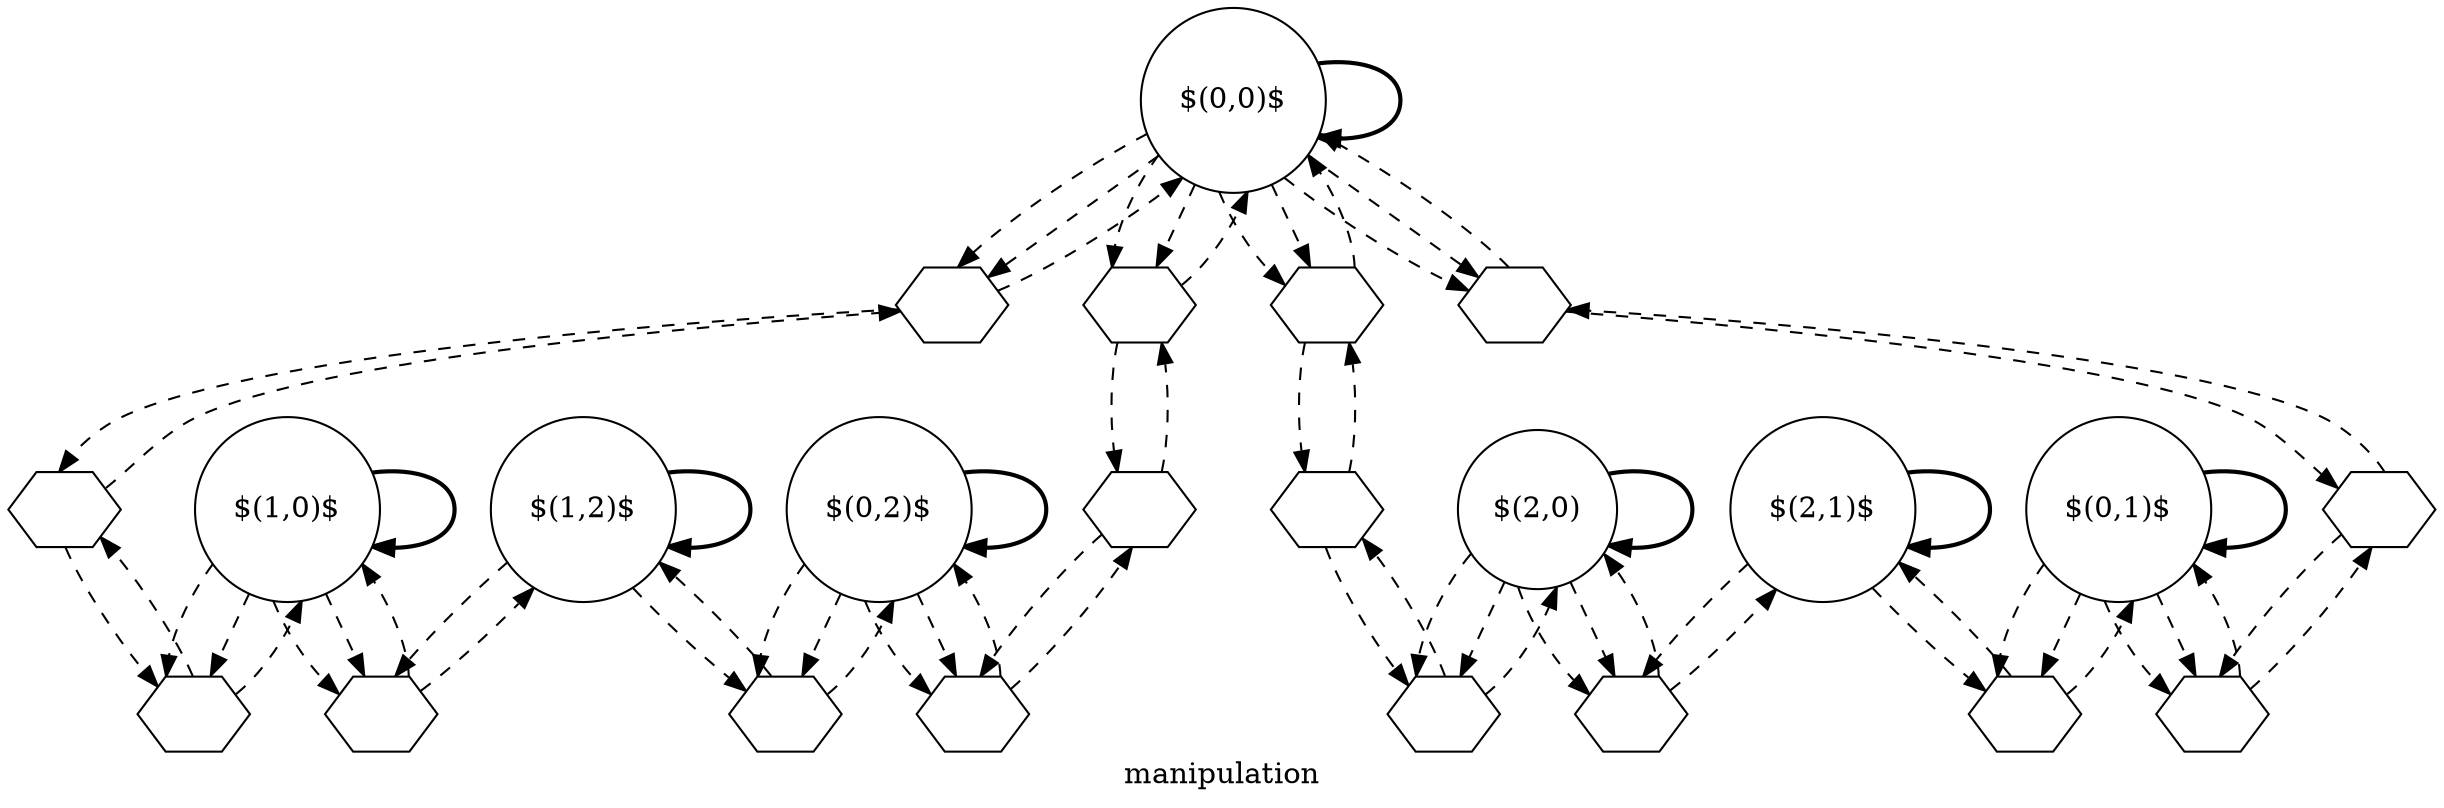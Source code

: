 digraph "graph" {
	graph [bb="0 0 3356 524",
		esep=0.8,
		label=manipulation,
		nodesep=0.5,
		outputorder=edgesfirst,
		overlap=false,
		sep=1,
		splines=spline
	];
	node [fillcolor=white,
		label="\N",
		pin=true,
		shape=circle,
		style=filled
	];
	"%87"	 [label="$(0,0)$",
		pos="1677.61,499.227"];
	"%87" -> "%87"	 [penwidth=2,
		style=filled];
	"%91"	 [label="  ",
		pos="1097.61,420.529",
		shape=hexagon];
	"%87" -> "%91"	 [penwidth=1,
		style=dashed,
		weight=3];
	"%87" -> "%91"	 [penwidth=1,
		style=dashed,
		weight=3];
	"%103"	 [label="  ",
		pos="1871.61,420.529",
		shape=hexagon];
	"%87" -> "%103"	 [penwidth=1,
		style=dashed,
		weight=3];
	"%87" -> "%103"	 [penwidth=1,
		style=dashed,
		weight=3];
	"%115"	 [label="  ",
		pos="2258.61,420.529",
		shape=hexagon];
	"%87" -> "%115"	 [penwidth=1,
		style=dashed,
		weight=3];
	"%87" -> "%115"	 [penwidth=1,
		style=dashed,
		weight=3];
	"%125"	 [label="  ",
		pos="1484.61,420.529",
		shape=hexagon];
	"%87" -> "%125"	 [penwidth=1,
		style=dashed,
		weight=3];
	"%87" -> "%125"	 [penwidth=1,
		style=dashed,
		weight=3];
	"%89"	 [label="$(1,0)$",
		pos="505.612,230.764"];
	"%89" -> "%89"	 [penwidth=2,
		style=filled];
	"%95"	 [label="  ",
		pos="215.612,41",
		shape=hexagon];
	"%89" -> "%95"	 [penwidth=1,
		style=dashed,
		weight=3];
	"%89" -> "%95"	 [penwidth=1,
		style=dashed,
		weight=3];
	"%99"	 [label="  ",
		pos="612.612,41",
		shape=hexagon];
	"%89" -> "%99"	 [penwidth=1,
		style=dashed,
		weight=3];
	"%89" -> "%99"	 [penwidth=1,
		style=dashed,
		weight=3];
	"%91" -> "%87"	 [constraint=false,
		penwidth=1,
		style=dashed,
		weight=3];
	"%93"	 [label="  ",
		pos="172.612,230.764",
		shape=hexagon];
	"%91" -> "%93"	 [penwidth=1,
		style=dashed,
		weight=3];
	"%93" -> "%91"	 [constraint=false,
		penwidth=1,
		style=dashed,
		weight=3];
	"%93" -> "%95"	 [penwidth=1,
		style=dashed,
		weight=3];
	"%95" -> "%89"	 [constraint=false,
		penwidth=1,
		style=dashed,
		weight=3];
	"%95" -> "%93"	 [constraint=false,
		penwidth=1,
		style=dashed,
		weight=3];
	"%97"	 [label="$(1,2)$",
		pos="820.612,230.764"];
	"%97" -> "%97"	 [penwidth=2,
		style=filled];
	"%97" -> "%99"	 [penwidth=1,
		style=dashed,
		weight=3];
	"%131"	 [label="  ",
		pos="1074.61,41",
		shape=hexagon];
	"%97" -> "%131"	 [penwidth=1,
		style=dashed,
		weight=3];
	"%99" -> "%89"	 [constraint=false,
		penwidth=1,
		style=dashed,
		weight=3];
	"%99" -> "%97"	 [constraint=false,
		penwidth=1,
		style=dashed,
		weight=3];
	"%101"	 [label="$(2,0)",
		pos="2202.61,230.764"];
	"%101" -> "%101"	 [penwidth=2,
		style=filled];
	"%107"	 [label="  ",
		pos="1884.61,41",
		shape=hexagon];
	"%101" -> "%107"	 [penwidth=1,
		style=dashed,
		weight=3];
	"%101" -> "%107"	 [penwidth=1,
		style=dashed,
		weight=3];
	"%111"	 [label="  ",
		pos="2281.61,41",
		shape=hexagon];
	"%101" -> "%111"	 [penwidth=1,
		style=dashed,
		weight=3];
	"%101" -> "%111"	 [penwidth=1,
		style=dashed,
		weight=3];
	"%103" -> "%87"	 [constraint=false,
		penwidth=1,
		style=dashed,
		weight=3];
	"%105"	 [label="  ",
		pos="1869.61,230.764",
		shape=hexagon];
	"%103" -> "%105"	 [penwidth=1,
		style=dashed,
		weight=3];
	"%105" -> "%103"	 [constraint=false,
		penwidth=1,
		style=dashed,
		weight=3];
	"%105" -> "%107"	 [penwidth=1,
		style=dashed,
		weight=3];
	"%107" -> "%101"	 [constraint=false,
		penwidth=1,
		style=dashed,
		weight=3];
	"%107" -> "%105"	 [constraint=false,
		penwidth=1,
		style=dashed,
		weight=3];
	"%109"	 [label="$(2,1)$",
		pos="2517.61,230.764"];
	"%109" -> "%109"	 [penwidth=2,
		style=filled];
	"%109" -> "%111"	 [penwidth=1,
		style=dashed,
		weight=3];
	"%121"	 [label="  ",
		pos="2745.61,41",
		shape=hexagon];
	"%109" -> "%121"	 [penwidth=1,
		style=dashed,
		weight=3];
	"%111" -> "%101"	 [constraint=false,
		penwidth=1,
		style=dashed,
		weight=3];
	"%111" -> "%109"	 [constraint=false,
		penwidth=1,
		style=dashed,
		weight=3];
	"%113"	 [label="$(0,1)$",
		pos="2832.61,230.764"];
	"%113" -> "%113"	 [penwidth=2,
		style=filled];
	"%119"	 [label="  ",
		pos="3142.61,41",
		shape=hexagon];
	"%113" -> "%119"	 [penwidth=1,
		style=dashed,
		weight=3];
	"%113" -> "%119"	 [penwidth=1,
		style=dashed,
		weight=3];
	"%113" -> "%121"	 [penwidth=1,
		style=dashed,
		weight=3];
	"%113" -> "%121"	 [penwidth=1,
		style=dashed,
		weight=3];
	"%115" -> "%87"	 [constraint=false,
		penwidth=1,
		style=dashed,
		weight=3];
	"%117"	 [label="  ",
		pos="3183.61,230.764",
		shape=hexagon];
	"%115" -> "%117"	 [penwidth=1,
		style=dashed,
		weight=3];
	"%117" -> "%115"	 [constraint=false,
		penwidth=1,
		style=dashed,
		weight=3];
	"%117" -> "%119"	 [penwidth=1,
		style=dashed,
		weight=3];
	"%119" -> "%113"	 [constraint=false,
		penwidth=1,
		style=dashed,
		weight=3];
	"%119" -> "%117"	 [constraint=false,
		penwidth=1,
		style=dashed,
		weight=3];
	"%121" -> "%109"	 [constraint=false,
		penwidth=1,
		style=dashed,
		weight=3];
	"%121" -> "%113"	 [constraint=false,
		penwidth=1,
		style=dashed,
		weight=3];
	"%123"	 [label="$(0,2)$",
		pos="1135.61,230.764"];
	"%123" -> "%123"	 [penwidth=2,
		style=filled];
	"%129"	 [label="  ",
		pos="1471.61,41",
		shape=hexagon];
	"%123" -> "%129"	 [penwidth=1,
		style=dashed,
		weight=3];
	"%123" -> "%129"	 [penwidth=1,
		style=dashed,
		weight=3];
	"%123" -> "%131"	 [penwidth=1,
		style=dashed,
		weight=3];
	"%123" -> "%131"	 [penwidth=1,
		style=dashed,
		weight=3];
	"%125" -> "%87"	 [constraint=false,
		penwidth=1,
		style=dashed,
		weight=3];
	"%127"	 [label="  ",
		pos="1486.61,230.764",
		shape=hexagon];
	"%125" -> "%127"	 [penwidth=1,
		style=dashed,
		weight=3];
	"%127" -> "%125"	 [constraint=false,
		penwidth=1,
		style=dashed,
		weight=3];
	"%127" -> "%129"	 [penwidth=1,
		style=dashed,
		weight=3];
	"%129" -> "%123"	 [constraint=false,
		penwidth=1,
		style=dashed,
		weight=3];
	"%129" -> "%127"	 [constraint=false,
		penwidth=1,
		style=dashed,
		weight=3];
	"%131" -> "%97"	 [constraint=false,
		penwidth=1,
		style=dashed,
		weight=3];
	"%131" -> "%123"	 [constraint=false,
		penwidth=1,
		style=dashed,
		weight=3];
}
